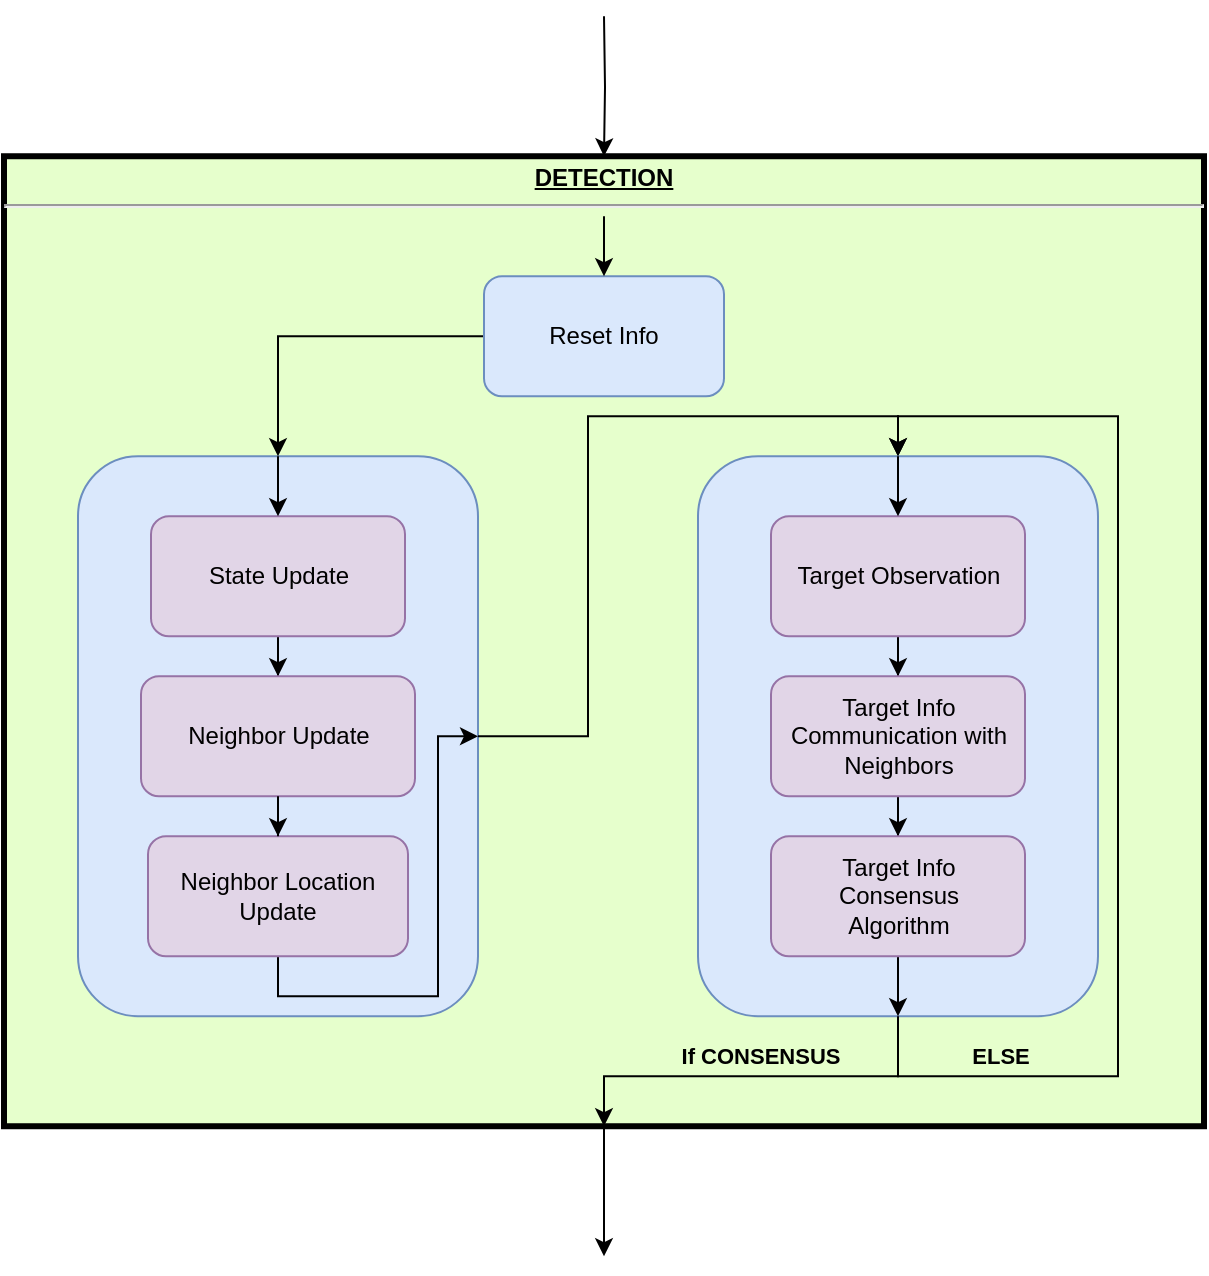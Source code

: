 <mxfile version="20.2.3" type="device"><diagram name="Page-1" id="c7558073-3199-34d8-9f00-42111426c3f3"><mxGraphModel dx="2062" dy="1217" grid="1" gridSize="10" guides="1" tooltips="1" connect="1" arrows="1" fold="1" page="1" pageScale="1" pageWidth="826" pageHeight="1169" background="none" math="1" shadow="0"><root><mxCell id="0"/><mxCell id="1" parent="0"/><mxCell id="2" value="&lt;p style=&quot;margin: 0px; margin-top: 4px; text-align: center; text-decoration: underline;&quot;&gt;&lt;strong&gt;DETECTION&lt;br&gt;&lt;/strong&gt;&lt;/p&gt;&lt;hr&gt;&lt;p style=&quot;margin: 0px; margin-left: 8px;&quot;&gt;&lt;br&gt;&lt;/p&gt;" style="verticalAlign=middle;align=center;overflow=fill;fontSize=12;fontFamily=Helvetica;html=1;rounded=0;fontStyle=1;strokeWidth=3;fillColor=#E6FFCC" parent="1" vertex="1"><mxGeometry x="88" y="573.12" width="600" height="485" as="geometry"/></mxCell><mxCell id="W1i8hKnN399g2Yjf_lPo-7" value="" style="whiteSpace=wrap;html=1;fillColor=#dae8fc;strokeColor=#6c8ebf;rounded=1;" parent="1" vertex="1"><mxGeometry x="125" y="723.12" width="200" height="280" as="geometry"/></mxCell><mxCell id="zWXfO1gASo0ISW2nSaNN-59" value="" style="edgeStyle=orthogonalEdgeStyle;rounded=0;orthogonalLoop=1;jettySize=auto;html=1;" parent="1" source="2" edge="1"><mxGeometry relative="1" as="geometry"><mxPoint x="388" y="1123.12" as="targetPoint"/></mxGeometry></mxCell><mxCell id="zWXfO1gASo0ISW2nSaNN-67" value="" style="edgeStyle=orthogonalEdgeStyle;rounded=0;orthogonalLoop=1;jettySize=auto;html=1;entryX=0.5;entryY=0;entryDx=0;entryDy=0;" parent="1" target="2" edge="1"><mxGeometry relative="1" as="geometry"><mxPoint x="388" y="503.12" as="sourcePoint"/></mxGeometry></mxCell><mxCell id="wx20FlLdRAxeYyhr3lG_-7" value="" style="edgeStyle=orthogonalEdgeStyle;rounded=0;orthogonalLoop=1;jettySize=auto;html=1;entryX=0.5;entryY=0;entryDx=0;entryDy=0;" parent="1" source="wx20FlLdRAxeYyhr3lG_-4" target="W1i8hKnN399g2Yjf_lPo-7" edge="1"><mxGeometry relative="1" as="geometry"/></mxCell><mxCell id="wx20FlLdRAxeYyhr3lG_-4" value="Reset Info" style="rounded=1;whiteSpace=wrap;html=1;fillColor=#dae8fc;strokeColor=#6c8ebf;" parent="1" vertex="1"><mxGeometry x="328" y="633.12" width="120" height="60" as="geometry"/></mxCell><mxCell id="wx20FlLdRAxeYyhr3lG_-9" value="" style="edgeStyle=orthogonalEdgeStyle;rounded=0;orthogonalLoop=1;jettySize=auto;html=1;" parent="1" source="wx20FlLdRAxeYyhr3lG_-5" target="wx20FlLdRAxeYyhr3lG_-8" edge="1"><mxGeometry relative="1" as="geometry"/></mxCell><mxCell id="wx20FlLdRAxeYyhr3lG_-5" value="State Update" style="rounded=1;whiteSpace=wrap;html=1;fillColor=#e1d5e7;strokeColor=#9673a6;" parent="1" vertex="1"><mxGeometry x="161.5" y="753.12" width="127" height="60" as="geometry"/></mxCell><mxCell id="wx20FlLdRAxeYyhr3lG_-6" value="" style="edgeStyle=orthogonalEdgeStyle;rounded=0;orthogonalLoop=1;jettySize=auto;html=1;entryX=0.5;entryY=0;entryDx=0;entryDy=0;" parent="1" target="wx20FlLdRAxeYyhr3lG_-4" edge="1"><mxGeometry relative="1" as="geometry"><mxPoint x="388" y="603.12" as="sourcePoint"/><mxPoint x="398" y="593.12" as="targetPoint"/><Array as="points"><mxPoint x="388" y="633.12"/><mxPoint x="388" y="633.12"/></Array></mxGeometry></mxCell><mxCell id="wx20FlLdRAxeYyhr3lG_-11" value="" style="edgeStyle=orthogonalEdgeStyle;rounded=0;orthogonalLoop=1;jettySize=auto;html=1;startArrow=none;exitX=0.5;exitY=1;exitDx=0;exitDy=0;" parent="1" source="W1i8hKnN399g2Yjf_lPo-8" edge="1"><mxGeometry relative="1" as="geometry"><mxPoint x="388" y="1058.12" as="targetPoint"/><mxPoint x="525" y="1003.12" as="sourcePoint"/><Array as="points"><mxPoint x="535" y="1033.12"/><mxPoint x="388" y="1033.12"/></Array></mxGeometry></mxCell><mxCell id="W1i8hKnN399g2Yjf_lPo-14" value="&lt;b&gt;If CONSENSUS&lt;/b&gt;" style="edgeLabel;html=1;align=center;verticalAlign=middle;resizable=0;points=[];labelBackgroundColor=none;" parent="wx20FlLdRAxeYyhr3lG_-11" vertex="1" connectable="0"><mxGeometry x="-0.508" y="3" relative="1" as="geometry"><mxPoint x="-50" y="-13" as="offset"/></mxGeometry></mxCell><mxCell id="W1i8hKnN399g2Yjf_lPo-3" value="" style="edgeStyle=orthogonalEdgeStyle;rounded=0;orthogonalLoop=1;jettySize=auto;html=1;" parent="1" source="wx20FlLdRAxeYyhr3lG_-8" target="W1i8hKnN399g2Yjf_lPo-2" edge="1"><mxGeometry relative="1" as="geometry"/></mxCell><mxCell id="wx20FlLdRAxeYyhr3lG_-8" value="Neighbor Update" style="whiteSpace=wrap;html=1;fillColor=#e1d5e7;strokeColor=#9673a6;rounded=1;" parent="1" vertex="1"><mxGeometry x="156.5" y="833.12" width="137" height="60" as="geometry"/></mxCell><mxCell id="W1i8hKnN399g2Yjf_lPo-6" value="" style="edgeStyle=orthogonalEdgeStyle;rounded=0;orthogonalLoop=1;jettySize=auto;html=1;exitX=1;exitY=0.5;exitDx=0;exitDy=0;entryX=0.5;entryY=0;entryDx=0;entryDy=0;" parent="1" source="W1i8hKnN399g2Yjf_lPo-7" target="W1i8hKnN399g2Yjf_lPo-8" edge="1"><mxGeometry relative="1" as="geometry"><mxPoint x="435" y="863.12" as="targetPoint"/></mxGeometry></mxCell><mxCell id="W1i8hKnN399g2Yjf_lPo-12" value="" style="edgeStyle=orthogonalEdgeStyle;rounded=0;orthogonalLoop=1;jettySize=auto;html=1;entryX=1;entryY=0.5;entryDx=0;entryDy=0;exitX=0.5;exitY=1;exitDx=0;exitDy=0;" parent="1" source="W1i8hKnN399g2Yjf_lPo-2" target="W1i8hKnN399g2Yjf_lPo-7" edge="1"><mxGeometry relative="1" as="geometry"><mxPoint x="225" y="1063.12" as="targetPoint"/><Array as="points"><mxPoint x="225" y="993.12"/><mxPoint x="305" y="993.12"/><mxPoint x="305" y="863.12"/></Array></mxGeometry></mxCell><mxCell id="W1i8hKnN399g2Yjf_lPo-2" value="Neighbor Location Update" style="whiteSpace=wrap;html=1;fillColor=#e1d5e7;strokeColor=#9673a6;rounded=1;" parent="1" vertex="1"><mxGeometry x="160" y="913.12" width="130" height="60" as="geometry"/></mxCell><mxCell id="W1i8hKnN399g2Yjf_lPo-4" value="" style="edgeStyle=orthogonalEdgeStyle;rounded=0;orthogonalLoop=1;jettySize=auto;html=1;endArrow=none;" parent="1" source="wx20FlLdRAxeYyhr3lG_-8" target="W1i8hKnN399g2Yjf_lPo-2" edge="1"><mxGeometry relative="1" as="geometry"><mxPoint x="388" y="1058.12" as="targetPoint"/><mxPoint x="267" y="843.12" as="sourcePoint"/></mxGeometry></mxCell><mxCell id="W1i8hKnN399g2Yjf_lPo-8" value="" style="whiteSpace=wrap;html=1;fillColor=#dae8fc;strokeColor=#6c8ebf;rounded=1;" parent="1" vertex="1"><mxGeometry x="435" y="723.12" width="200" height="280" as="geometry"/></mxCell><mxCell id="W1i8hKnN399g2Yjf_lPo-10" value="" style="edgeStyle=orthogonalEdgeStyle;rounded=0;orthogonalLoop=1;jettySize=auto;html=1;entryX=0.5;entryY=0;entryDx=0;entryDy=0;" parent="1" source="W1i8hKnN399g2Yjf_lPo-7" target="wx20FlLdRAxeYyhr3lG_-5" edge="1"><mxGeometry relative="1" as="geometry"><mxPoint x="225" y="1193.12" as="targetPoint"/></mxGeometry></mxCell><mxCell id="W1i8hKnN399g2Yjf_lPo-13" value="" style="edgeStyle=orthogonalEdgeStyle;rounded=0;orthogonalLoop=1;jettySize=auto;html=1;startArrow=none;exitX=0.5;exitY=1;exitDx=0;exitDy=0;entryX=0.5;entryY=0;entryDx=0;entryDy=0;" parent="1" source="W1i8hKnN399g2Yjf_lPo-8" target="W1i8hKnN399g2Yjf_lPo-8" edge="1"><mxGeometry relative="1" as="geometry"><mxPoint x="398" y="1068.12" as="targetPoint"/><mxPoint x="545" y="1013.12" as="sourcePoint"/><Array as="points"><mxPoint x="535" y="1033.12"/><mxPoint x="645" y="1033.12"/><mxPoint x="645" y="703.12"/><mxPoint x="535" y="703.12"/></Array></mxGeometry></mxCell><mxCell id="W1i8hKnN399g2Yjf_lPo-15" value="&lt;b&gt;ELSE&lt;/b&gt;" style="edgeLabel;html=1;align=center;verticalAlign=middle;resizable=0;points=[];labelBackgroundColor=none;" parent="W1i8hKnN399g2Yjf_lPo-13" vertex="1" connectable="0"><mxGeometry x="-0.655" y="2" relative="1" as="geometry"><mxPoint x="-23" y="-8" as="offset"/></mxGeometry></mxCell><mxCell id="W1i8hKnN399g2Yjf_lPo-18" value="" style="edgeStyle=orthogonalEdgeStyle;rounded=0;orthogonalLoop=1;jettySize=auto;html=1;" parent="1" source="W1i8hKnN399g2Yjf_lPo-16" target="W1i8hKnN399g2Yjf_lPo-17" edge="1"><mxGeometry relative="1" as="geometry"/></mxCell><mxCell id="W1i8hKnN399g2Yjf_lPo-16" value="Target Observation" style="rounded=1;whiteSpace=wrap;html=1;fillColor=#e1d5e7;strokeColor=#9673a6;" parent="1" vertex="1"><mxGeometry x="471.5" y="753.12" width="127" height="60" as="geometry"/></mxCell><mxCell id="W1i8hKnN399g2Yjf_lPo-20" value="" style="edgeStyle=orthogonalEdgeStyle;rounded=0;orthogonalLoop=1;jettySize=auto;html=1;entryX=0.5;entryY=1;entryDx=0;entryDy=0;startArrow=none;exitX=0.5;exitY=1;exitDx=0;exitDy=0;" parent="1" source="TyHP1TRJfqytNcPFKTFb-6" target="W1i8hKnN399g2Yjf_lPo-8" edge="1"><mxGeometry relative="1" as="geometry"><mxPoint x="535" y="1023.12" as="targetPoint"/><Array as="points"><mxPoint x="535" y="969.12"/></Array><mxPoint x="535" y="973.12" as="sourcePoint"/></mxGeometry></mxCell><mxCell id="TyHP1TRJfqytNcPFKTFb-7" value="" style="edgeStyle=orthogonalEdgeStyle;rounded=0;orthogonalLoop=1;jettySize=auto;html=1;fontSize=11.5;" parent="1" source="W1i8hKnN399g2Yjf_lPo-17" target="TyHP1TRJfqytNcPFKTFb-6" edge="1"><mxGeometry relative="1" as="geometry"/></mxCell><mxCell id="W1i8hKnN399g2Yjf_lPo-17" value="Target Info Communication with Neighbors" style="rounded=1;whiteSpace=wrap;html=1;fillColor=#e1d5e7;strokeColor=#9673a6;" parent="1" vertex="1"><mxGeometry x="471.5" y="833.12" width="127" height="60" as="geometry"/></mxCell><mxCell id="W1i8hKnN399g2Yjf_lPo-21" value="" style="edgeStyle=orthogonalEdgeStyle;rounded=0;orthogonalLoop=1;jettySize=auto;html=1;entryX=0.5;entryY=0;entryDx=0;entryDy=0;" parent="1" source="W1i8hKnN399g2Yjf_lPo-8" target="W1i8hKnN399g2Yjf_lPo-16" edge="1"><mxGeometry relative="1" as="geometry"><Array as="points"><mxPoint x="535" y="773.12"/><mxPoint x="535" y="773.12"/></Array></mxGeometry></mxCell><mxCell id="TyHP1TRJfqytNcPFKTFb-6" value="Target Info&lt;br&gt;Consensus&lt;br&gt;Algorithm" style="rounded=1;whiteSpace=wrap;html=1;fillColor=#e1d5e7;strokeColor=#9673a6;" parent="1" vertex="1"><mxGeometry x="471.5" y="913.12" width="127" height="60" as="geometry"/></mxCell></root></mxGraphModel></diagram></mxfile>